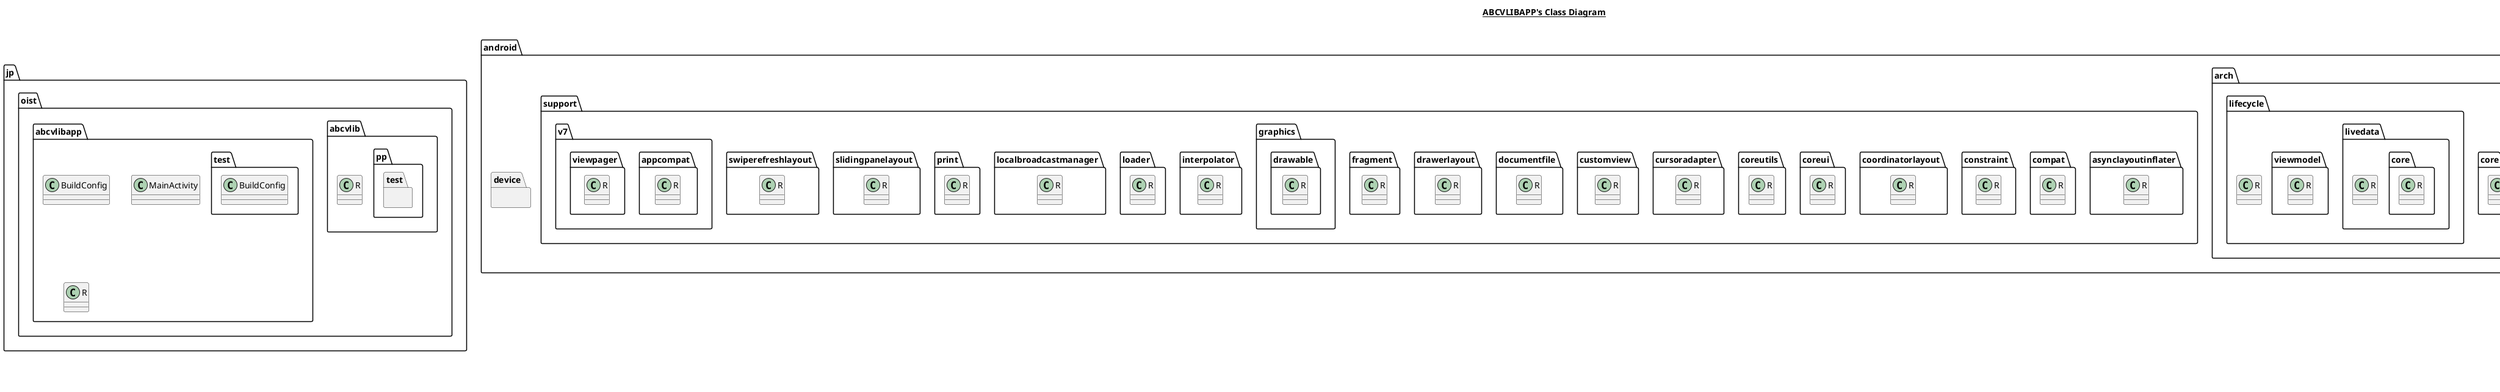 @startuml

title __ABCVLIBAPP's Class Diagram__\n

  namespace android.arch.core {
    class android.arch.core.R {
    }
  }
  

  namespace android.arch.core {
    class android.arch.core.R {
    }
  }
  

  namespace android.arch.lifecycle {
    class android.arch.lifecycle.R {
    }
  }
  

  namespace android.arch.lifecycle {
    class android.arch.lifecycle.R {
    }
  }
  

  namespace android.arch.lifecycle {
    namespace livedata {
      class android.arch.lifecycle.livedata.R {
      }
    }
  }
  

  namespace android.arch.lifecycle {
    namespace livedata {
      class android.arch.lifecycle.livedata.R {
      }
    }
  }
  

  namespace android.arch.lifecycle {
    namespace livedata {
      namespace core {
        class android.arch.lifecycle.livedata.core.R {
        }
      }
    }
  }
  

  namespace android.arch.lifecycle {
    namespace livedata {
      namespace core {
        class android.arch.lifecycle.livedata.core.R {
        }
      }
    }
  }
  

  namespace android.arch.lifecycle {
    namespace viewmodel {
      class android.arch.lifecycle.viewmodel.R {
      }
    }
  }
  

  namespace android.arch.lifecycle {
    namespace viewmodel {
      class android.arch.lifecycle.viewmodel.R {
      }
    }
  }
  

  namespace android.support.asynclayoutinflater {
    class android.support.asynclayoutinflater.R {
    }
  }
  

  namespace android.support.asynclayoutinflater {
    class android.support.asynclayoutinflater.R {
    }
  }
  

  namespace android.support.compat {
    class android.support.compat.R {
    }
  }
  

  namespace android.support.compat {
    class android.support.compat.R {
    }
  }
  

  namespace android.support.constraint {
    class android.support.constraint.R {
    }
  }
  

  namespace android.support.constraint {
    class android.support.constraint.R {
    }
  }
  

  namespace android.support.coordinatorlayout {
    class android.support.coordinatorlayout.R {
    }
  }
  

  namespace android.support.coordinatorlayout {
    class android.support.coordinatorlayout.R {
    }
  }
  

  namespace android.support.coreui {
    class android.support.coreui.R {
    }
  }
  

  namespace android.support.coreui {
    class android.support.coreui.R {
    }
  }
  

  namespace android.support.coreutils {
    class android.support.coreutils.R {
    }
  }
  

  namespace android.support.coreutils {
    class android.support.coreutils.R {
    }
  }
  

  namespace android.support.cursoradapter {
    class android.support.cursoradapter.R {
    }
  }
  

  namespace android.support.cursoradapter {
    class android.support.cursoradapter.R {
    }
  }
  

  namespace android.support.customview {
    class android.support.customview.R {
    }
  }
  

  namespace android.support.customview {
    class android.support.customview.R {
    }
  }
  

  namespace android.support.documentfile {
    class android.support.documentfile.R {
    }
  }
  

  namespace android.support.documentfile {
    class android.support.documentfile.R {
    }
  }
  

  namespace android.support.drawerlayout {
    class android.support.drawerlayout.R {
    }
  }
  

  namespace android.support.drawerlayout {
    class android.support.drawerlayout.R {
    }
  }
  

  namespace android.support.fragment {
    class android.support.fragment.R {
    }
  }
  

  namespace android.support.fragment {
    class android.support.fragment.R {
    }
  }
  

  namespace android.support.graphics.drawable {
    class android.support.graphics.drawable.R {
    }
  }
  

  namespace android.support.graphics.drawable {
    class android.support.graphics.drawable.R {
    }
  }
  

  namespace android.support.interpolator {
    class android.support.interpolator.R {
    }
  }
  

  namespace android.support.interpolator {
    class android.support.interpolator.R {
    }
  }
  

  namespace android.support.loader {
    class android.support.loader.R {
    }
  }
  

  namespace android.support.loader {
    class android.support.loader.R {
    }
  }
  

  namespace android.support.localbroadcastmanager {
    class android.support.localbroadcastmanager.R {
    }
  }
  

  namespace android.support.localbroadcastmanager {
    class android.support.localbroadcastmanager.R {
    }
  }
  

  namespace android.support.print {
    class android.support.print.R {
    }
  }
  

  namespace android.support.print {
    class android.support.print.R {
    }
  }
  

  namespace android.support.slidingpanelayout {
    class android.support.slidingpanelayout.R {
    }
  }
  

  namespace android.support.slidingpanelayout {
    class android.support.slidingpanelayout.R {
    }
  }
  

  namespace android.support.swiperefreshlayout {
    class android.support.swiperefreshlayout.R {
    }
  }
  

  namespace android.support.swiperefreshlayout {
    class android.support.swiperefreshlayout.R {
    }
  }
  

  namespace android.support.v7.appcompat {
    class android.support.v7.appcompat.R {
    }
  }
  

  namespace android.support.v7.appcompat {
    class android.support.v7.appcompat.R {
    }
  }
  

  namespace android.support.v7.viewpager {
    class android.support.v7.viewpager.R {
    }
  }
  

  namespace android.support.v7.viewpager {
    class android.support.v7.viewpager.R {
    }
  }
  

  namespace androidx.versionedparcelable {
    class androidx.versionedparcelable.R {
    }
  }
  

  namespace androidx.versionedparcelable {
    class androidx.versionedparcelable.R {
    }
  }
  

  namespace ioio.lib {
    class ioio.lib.R {
    }
  }
  

  namespace ioio.lib {
    class ioio.lib.R {
    }
  }
  

  namespace ioio.lib {
    namespace accessory {
      class ioio.lib.accessory.R {
      }
    }
  }
  

  namespace ioio.lib {
    namespace accessory {
      class ioio.lib.accessory.R {
      }
    }
  }
  

  namespace ioio.lib {
    namespace android.device {
      class ioio.lib.android.device.R {
      }
    }
  }
  

  namespace ioio.lib {
    namespace android.device {
      class ioio.lib.android.device.R {
      }
    }
  }
  

  namespace ioio.lib {
    namespace bluetooth {
      class ioio.lib.bluetooth.R {
      }
    }
  }
  

  namespace ioio.lib {
    namespace bluetooth {
      class ioio.lib.bluetooth.R {
      }
    }
  }
  

  namespace jp.oist.abcvlib {
    class jp.oist.abcvlib.R {
    }
  }
  

  namespace jp.oist.abcvlib {
    class jp.oist.abcvlib.R {
    }
  }
  

  namespace jp.oist.abcvlib {
    namespace pp {
      class jp.oist.abcvlibapp.BuildConfig {
      }
    }
  }
  

  namespace jp.oist.abcvlib {
    namespace pp {
      class jp.oist.abcvlibapp.BuildConfig {
      }
    }
  }
  

  namespace jp.oist.abcvlib {
    namespace pp {
      class jp.oist.abcvlibapp.MainActivity {
      }
    }
  }
  

  namespace jp.oist.abcvlib {
    namespace pp {
      class jp.oist.abcvlibapp.R {
      }
    }
  }
  

  namespace jp.oist.abcvlib {
    namespace pp {
      class jp.oist.abcvlibapp.R {
      }
    }
  }
  

  namespace jp.oist.abcvlib {
    namespace pp {
      namespace test {
        class jp.oist.abcvlibapp.test.BuildConfig {
        }
      }
    }
  }
  

  namespace org.opencv {
    class org.opencv.R {
    }
  }
  

  namespace org.opencv {
    class org.opencv.R {
    }
  }
  



right footer


PlantUML diagram generated by SketchIt! (https://bitbucket.org/pmesmeur/sketch.it)
For more information about this tool, please contact philippe.mesmeur@gmail.com
endfooter

@enduml
